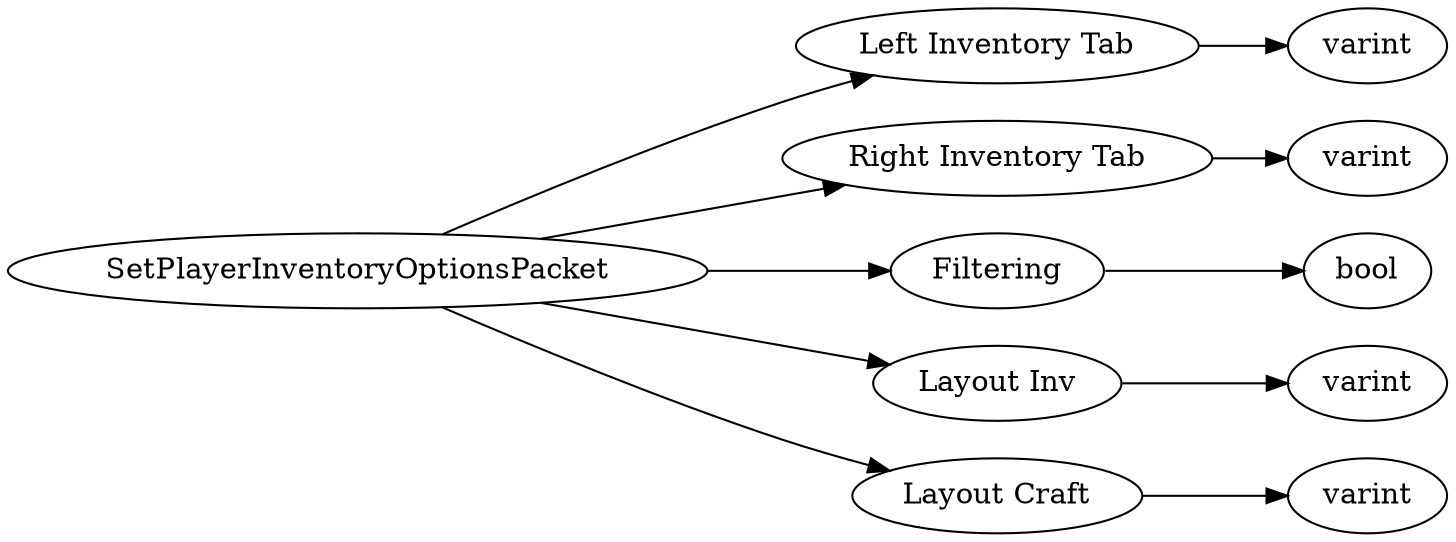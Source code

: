 digraph "SetPlayerInventoryOptionsPacket" {
rankdir = LR
0
0 -> 1
1 -> 2
0 -> 3
3 -> 4
0 -> 5
5 -> 6
0 -> 7
7 -> 8
0 -> 9
9 -> 10

0 [label="SetPlayerInventoryOptionsPacket",comment="name: \"SetPlayerInventoryOptionsPacket\", typeName: \"\", id: 0, branchId: 307, recurseId: -1, attributes: 0, notes: \"\""];
1 [label="Left Inventory Tab",comment="name: \"Left Inventory Tab\", typeName: \"\", id: 1, branchId: 0, recurseId: -1, attributes: 0, notes: \"enumeration: InventoryLeftTabIndex\""];
2 [label="varint",comment="name: \"varint\", typeName: \"\", id: 2, branchId: 0, recurseId: -1, attributes: 512, notes: \"\""];
3 [label="Right Inventory Tab",comment="name: \"Right Inventory Tab\", typeName: \"\", id: 3, branchId: 0, recurseId: -1, attributes: 0, notes: \"enumeration: InventoryRightTabIndex\""];
4 [label="varint",comment="name: \"varint\", typeName: \"\", id: 4, branchId: 0, recurseId: -1, attributes: 512, notes: \"\""];
5 [label="Filtering",comment="name: \"Filtering\", typeName: \"\", id: 5, branchId: 0, recurseId: -1, attributes: 0, notes: \"\""];
6 [label="bool",comment="name: \"bool\", typeName: \"\", id: 6, branchId: 0, recurseId: -1, attributes: 512, notes: \"\""];
7 [label="Layout Inv",comment="name: \"Layout Inv\", typeName: \"\", id: 7, branchId: 0, recurseId: -1, attributes: 0, notes: \"enumeration: InventoryLayout\""];
8 [label="varint",comment="name: \"varint\", typeName: \"\", id: 8, branchId: 0, recurseId: -1, attributes: 512, notes: \"\""];
9 [label="Layout Craft",comment="name: \"Layout Craft\", typeName: \"\", id: 9, branchId: 0, recurseId: -1, attributes: 0, notes: \"enumeration: InventoryLayout\""];
10 [label="varint",comment="name: \"varint\", typeName: \"\", id: 10, branchId: 0, recurseId: -1, attributes: 512, notes: \"\""];
{ rank = max;2;4;6;8;10}

}
